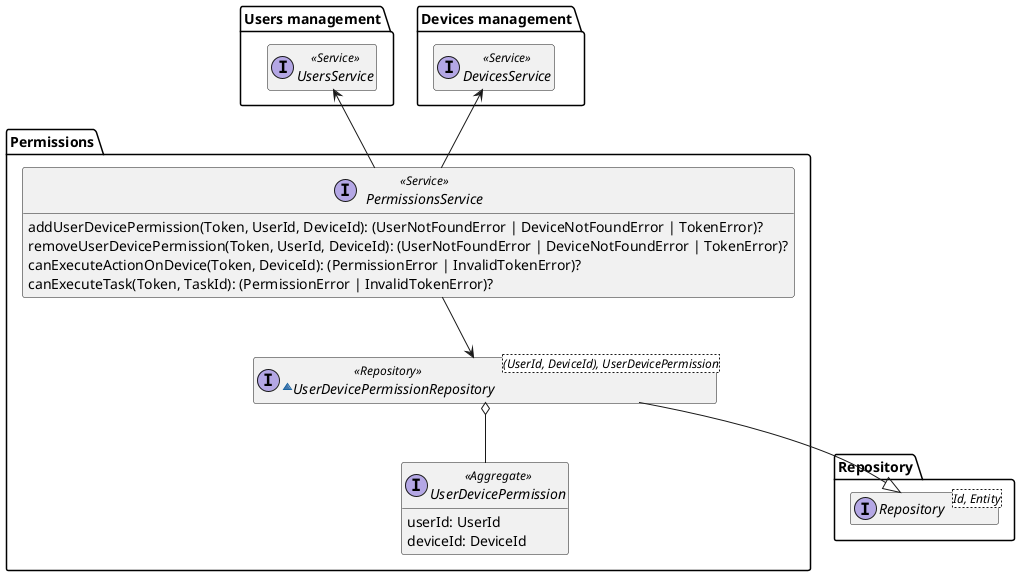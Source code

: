 
@startuml permissions-domain-model

hide empty members
package Repository{
    interface Repository<Id, Entity>
}

package "Users management" as UsersManagement {
    interface UsersService <<Service>>
}

package "Devices management" as DevicesManagement {
    interface DevicesService <<Service>>
}

package "Permissions" {
    interface PermissionsService <<Service>> {
        addUserDevicePermission(Token, UserId, DeviceId): (UserNotFoundError | DeviceNotFoundError | TokenError)?
        removeUserDevicePermission(Token, UserId, DeviceId): (UserNotFoundError | DeviceNotFoundError | TokenError)?
        canExecuteActionOnDevice(Token, DeviceId): (PermissionError | InvalidTokenError)?
        canExecuteTask(Token, TaskId): (PermissionError | InvalidTokenError)?
    }

    ~interface UserDevicePermissionRepository<(UserId, DeviceId), UserDevicePermission> <<Repository>> {
    }

    interface UserDevicePermission <<Aggregate>> {
        userId: UserId
        deviceId: DeviceId
    }

    PermissionsService -u-> DevicesManagement.DevicesService
    PermissionsService -u-> UsersManagement.UsersService
    PermissionsService --> UserDevicePermissionRepository
    UserDevicePermissionRepository --|> Repository.Repository
    UserDevicePermissionRepository o-- UserDevicePermission
}

@enduml
